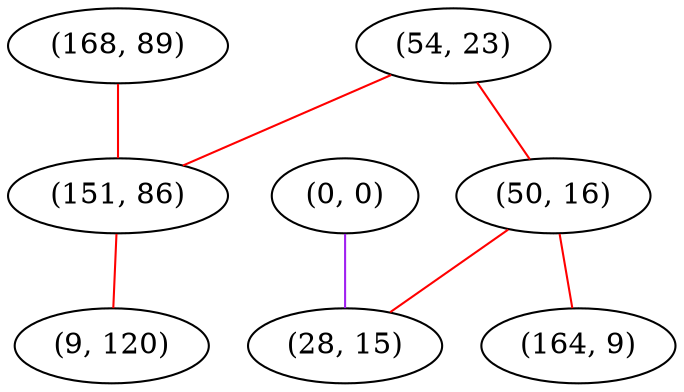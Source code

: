 graph "" {
"(168, 89)";
"(0, 0)";
"(54, 23)";
"(151, 86)";
"(50, 16)";
"(28, 15)";
"(164, 9)";
"(9, 120)";
"(168, 89)" -- "(151, 86)"  [color=red, key=0, weight=1];
"(0, 0)" -- "(28, 15)"  [color=purple, key=0, weight=4];
"(54, 23)" -- "(50, 16)"  [color=red, key=0, weight=1];
"(54, 23)" -- "(151, 86)"  [color=red, key=0, weight=1];
"(151, 86)" -- "(9, 120)"  [color=red, key=0, weight=1];
"(50, 16)" -- "(164, 9)"  [color=red, key=0, weight=1];
"(50, 16)" -- "(28, 15)"  [color=red, key=0, weight=1];
}
